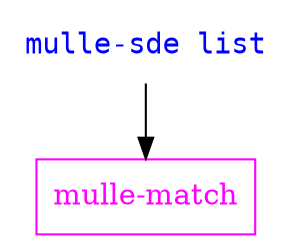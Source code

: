 digraph G {
    graph [rankdir = TD];

    node[shape=record];

    "mulle-sde list"  [ label="mulle-sde list", shape="none", fontname="monospace", fontcolor="blue"]

    "mulle-sde list"  -> "mulle-match"

    "mulle-match" [ color="magenta", fontcolor="magenta"]
}
